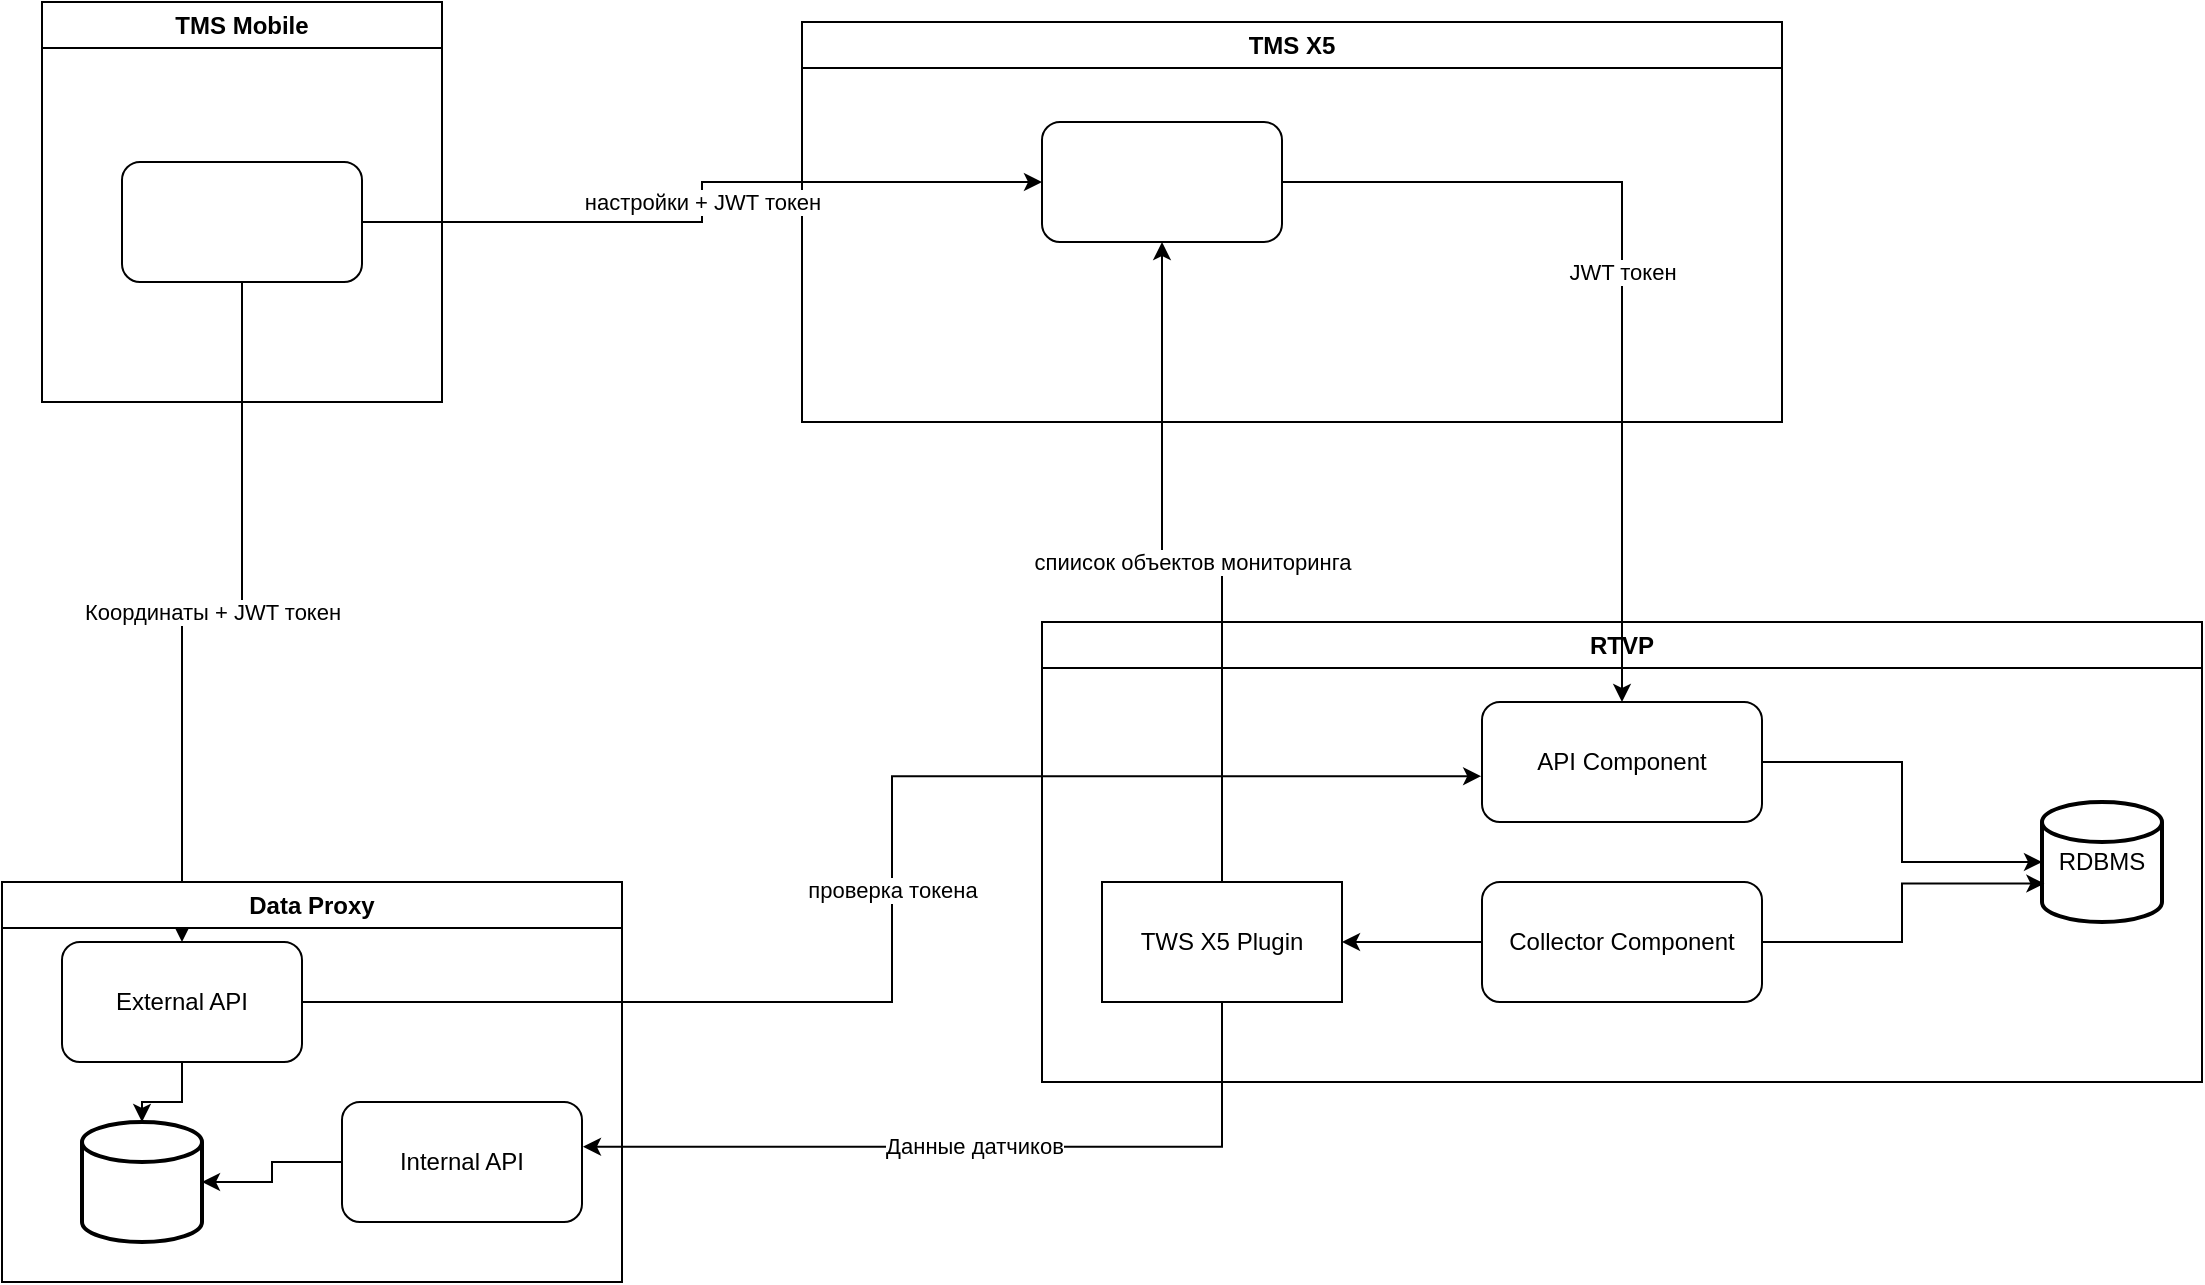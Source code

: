 <mxfile version="21.3.2" type="github" pages="2">
  <diagram name="желательная" id="74b105a0-9070-1c63-61bc-23e55f88626e">
    <mxGraphModel dx="1643" dy="968" grid="1" gridSize="10" guides="1" tooltips="1" connect="1" arrows="1" fold="1" page="1" pageScale="1.5" pageWidth="1169" pageHeight="826" background="none" math="0" shadow="0">
      <root>
        <mxCell id="0" style=";html=1;" />
        <mxCell id="1" style=";html=1;" parent="0" />
        <mxCell id="pc2m1EUT2kzoiwxsdK9a-4" value="RTVP" style="swimlane;whiteSpace=wrap;html=1;" vertex="1" parent="1">
          <mxGeometry x="630" y="370" width="580" height="230" as="geometry" />
        </mxCell>
        <mxCell id="pc2m1EUT2kzoiwxsdK9a-5" value="TWS X5 Plugin" style="rounded=0;whiteSpace=wrap;html=1;" vertex="1" parent="pc2m1EUT2kzoiwxsdK9a-4">
          <mxGeometry x="30" y="130" width="120" height="60" as="geometry" />
        </mxCell>
        <mxCell id="pc2m1EUT2kzoiwxsdK9a-6" value="RDBMS" style="strokeWidth=2;html=1;shape=mxgraph.flowchart.database;whiteSpace=wrap;" vertex="1" parent="pc2m1EUT2kzoiwxsdK9a-4">
          <mxGeometry x="500" y="90" width="60" height="60" as="geometry" />
        </mxCell>
        <mxCell id="pc2m1EUT2kzoiwxsdK9a-13" style="edgeStyle=orthogonalEdgeStyle;rounded=0;orthogonalLoop=1;jettySize=auto;html=1;entryX=0.02;entryY=0.68;entryDx=0;entryDy=0;entryPerimeter=0;" edge="1" parent="pc2m1EUT2kzoiwxsdK9a-4" source="pc2m1EUT2kzoiwxsdK9a-10" target="pc2m1EUT2kzoiwxsdK9a-6">
          <mxGeometry relative="1" as="geometry" />
        </mxCell>
        <mxCell id="pc2m1EUT2kzoiwxsdK9a-20" style="edgeStyle=orthogonalEdgeStyle;rounded=0;orthogonalLoop=1;jettySize=auto;html=1;" edge="1" parent="pc2m1EUT2kzoiwxsdK9a-4" source="pc2m1EUT2kzoiwxsdK9a-10" target="pc2m1EUT2kzoiwxsdK9a-5">
          <mxGeometry relative="1" as="geometry" />
        </mxCell>
        <mxCell id="pc2m1EUT2kzoiwxsdK9a-10" value="Collector Component" style="rounded=1;whiteSpace=wrap;html=1;" vertex="1" parent="pc2m1EUT2kzoiwxsdK9a-4">
          <mxGeometry x="220" y="130" width="140" height="60" as="geometry" />
        </mxCell>
        <mxCell id="pc2m1EUT2kzoiwxsdK9a-12" style="edgeStyle=orthogonalEdgeStyle;rounded=0;orthogonalLoop=1;jettySize=auto;html=1;entryX=0;entryY=0.5;entryDx=0;entryDy=0;entryPerimeter=0;" edge="1" parent="pc2m1EUT2kzoiwxsdK9a-4" source="pc2m1EUT2kzoiwxsdK9a-9" target="pc2m1EUT2kzoiwxsdK9a-6">
          <mxGeometry relative="1" as="geometry" />
        </mxCell>
        <mxCell id="pc2m1EUT2kzoiwxsdK9a-9" value="API Component" style="rounded=1;whiteSpace=wrap;html=1;" vertex="1" parent="pc2m1EUT2kzoiwxsdK9a-4">
          <mxGeometry x="220" y="40" width="140" height="60" as="geometry" />
        </mxCell>
        <mxCell id="pc2m1EUT2kzoiwxsdK9a-8" value="TMS X5" style="swimlane;whiteSpace=wrap;html=1;" vertex="1" parent="1">
          <mxGeometry x="510" y="70" width="490" height="200" as="geometry" />
        </mxCell>
        <mxCell id="pc2m1EUT2kzoiwxsdK9a-34" value="" style="rounded=1;whiteSpace=wrap;html=1;" vertex="1" parent="pc2m1EUT2kzoiwxsdK9a-8">
          <mxGeometry x="120" y="50" width="120" height="60" as="geometry" />
        </mxCell>
        <mxCell id="pc2m1EUT2kzoiwxsdK9a-27" value="Координаты + JWT токен" style="edgeStyle=orthogonalEdgeStyle;rounded=0;orthogonalLoop=1;jettySize=auto;html=1;" edge="1" parent="1" source="pc2m1EUT2kzoiwxsdK9a-33" target="pc2m1EUT2kzoiwxsdK9a-26">
          <mxGeometry relative="1" as="geometry" />
        </mxCell>
        <mxCell id="pc2m1EUT2kzoiwxsdK9a-15" value="TMS Mobile" style="swimlane;whiteSpace=wrap;html=1;" vertex="1" parent="1">
          <mxGeometry x="130" y="60" width="200" height="200" as="geometry" />
        </mxCell>
        <mxCell id="pc2m1EUT2kzoiwxsdK9a-33" value="" style="rounded=1;whiteSpace=wrap;html=1;" vertex="1" parent="pc2m1EUT2kzoiwxsdK9a-15">
          <mxGeometry x="40" y="80" width="120" height="60" as="geometry" />
        </mxCell>
        <mxCell id="pc2m1EUT2kzoiwxsdK9a-16" value="Data Proxy" style="swimlane;whiteSpace=wrap;html=1;" vertex="1" parent="1">
          <mxGeometry x="110" y="500" width="310" height="200" as="geometry" />
        </mxCell>
        <mxCell id="pc2m1EUT2kzoiwxsdK9a-32" style="edgeStyle=orthogonalEdgeStyle;rounded=0;orthogonalLoop=1;jettySize=auto;html=1;entryX=1;entryY=0.5;entryDx=0;entryDy=0;entryPerimeter=0;" edge="1" parent="pc2m1EUT2kzoiwxsdK9a-16" source="pc2m1EUT2kzoiwxsdK9a-24" target="pc2m1EUT2kzoiwxsdK9a-30">
          <mxGeometry relative="1" as="geometry" />
        </mxCell>
        <mxCell id="pc2m1EUT2kzoiwxsdK9a-24" value="Internal API" style="rounded=1;whiteSpace=wrap;html=1;" vertex="1" parent="pc2m1EUT2kzoiwxsdK9a-16">
          <mxGeometry x="170" y="110" width="120" height="60" as="geometry" />
        </mxCell>
        <mxCell id="pc2m1EUT2kzoiwxsdK9a-31" style="edgeStyle=orthogonalEdgeStyle;rounded=0;orthogonalLoop=1;jettySize=auto;html=1;" edge="1" parent="pc2m1EUT2kzoiwxsdK9a-16" source="pc2m1EUT2kzoiwxsdK9a-26" target="pc2m1EUT2kzoiwxsdK9a-30">
          <mxGeometry relative="1" as="geometry" />
        </mxCell>
        <mxCell id="pc2m1EUT2kzoiwxsdK9a-26" value="External API" style="rounded=1;whiteSpace=wrap;html=1;" vertex="1" parent="pc2m1EUT2kzoiwxsdK9a-16">
          <mxGeometry x="30" y="30" width="120" height="60" as="geometry" />
        </mxCell>
        <mxCell id="pc2m1EUT2kzoiwxsdK9a-30" value="" style="strokeWidth=2;html=1;shape=mxgraph.flowchart.database;whiteSpace=wrap;" vertex="1" parent="pc2m1EUT2kzoiwxsdK9a-16">
          <mxGeometry x="40" y="120" width="60" height="60" as="geometry" />
        </mxCell>
        <mxCell id="pc2m1EUT2kzoiwxsdK9a-23" value="Данные датчиков" style="edgeStyle=orthogonalEdgeStyle;rounded=0;orthogonalLoop=1;jettySize=auto;html=1;entryX=1.004;entryY=0.373;entryDx=0;entryDy=0;entryPerimeter=0;exitX=0.5;exitY=1;exitDx=0;exitDy=0;" edge="1" parent="1" source="pc2m1EUT2kzoiwxsdK9a-5" target="pc2m1EUT2kzoiwxsdK9a-24">
          <mxGeometry relative="1" as="geometry" />
        </mxCell>
        <mxCell id="pc2m1EUT2kzoiwxsdK9a-29" value="проверка токена" style="edgeStyle=orthogonalEdgeStyle;rounded=0;orthogonalLoop=1;jettySize=auto;html=1;entryX=-0.003;entryY=0.618;entryDx=0;entryDy=0;entryPerimeter=0;" edge="1" parent="1" source="pc2m1EUT2kzoiwxsdK9a-26" target="pc2m1EUT2kzoiwxsdK9a-9">
          <mxGeometry relative="1" as="geometry" />
        </mxCell>
        <mxCell id="pc2m1EUT2kzoiwxsdK9a-36" value="JWT токен" style="edgeStyle=orthogonalEdgeStyle;rounded=0;orthogonalLoop=1;jettySize=auto;html=1;" edge="1" parent="1" source="pc2m1EUT2kzoiwxsdK9a-34" target="pc2m1EUT2kzoiwxsdK9a-9">
          <mxGeometry relative="1" as="geometry" />
        </mxCell>
        <mxCell id="pc2m1EUT2kzoiwxsdK9a-37" value="настройки + JWT токен" style="edgeStyle=orthogonalEdgeStyle;rounded=0;orthogonalLoop=1;jettySize=auto;html=1;" edge="1" parent="1" source="pc2m1EUT2kzoiwxsdK9a-33" target="pc2m1EUT2kzoiwxsdK9a-34">
          <mxGeometry relative="1" as="geometry" />
        </mxCell>
        <mxCell id="pc2m1EUT2kzoiwxsdK9a-38" value="спиисок объектов мониторинга" style="edgeStyle=orthogonalEdgeStyle;rounded=0;orthogonalLoop=1;jettySize=auto;html=1;entryX=0.5;entryY=1;entryDx=0;entryDy=0;" edge="1" parent="1" source="pc2m1EUT2kzoiwxsdK9a-5" target="pc2m1EUT2kzoiwxsdK9a-34">
          <mxGeometry relative="1" as="geometry" />
        </mxCell>
      </root>
    </mxGraphModel>
  </diagram>
  <diagram id="f_a8Fa5P6km4YSJOjpAg" name="предлагаемая">
    <mxGraphModel dx="1314" dy="774" grid="1" gridSize="10" guides="1" tooltips="1" connect="1" arrows="1" fold="1" page="1" pageScale="1" pageWidth="1169" pageHeight="827" math="0" shadow="0">
      <root>
        <mxCell id="0" />
        <mxCell id="1" parent="0" />
        <mxCell id="u2g-V_Y5iYY35ipoLynW-1" value="RTVP" style="swimlane;whiteSpace=wrap;html=1;" vertex="1" parent="1">
          <mxGeometry x="770" y="550" width="580" height="230" as="geometry" />
        </mxCell>
        <mxCell id="u2g-V_Y5iYY35ipoLynW-3" value="RDBMS" style="strokeWidth=2;html=1;shape=mxgraph.flowchart.database;whiteSpace=wrap;" vertex="1" parent="u2g-V_Y5iYY35ipoLynW-1">
          <mxGeometry x="500" y="90" width="60" height="60" as="geometry" />
        </mxCell>
        <mxCell id="u2g-V_Y5iYY35ipoLynW-7" style="edgeStyle=orthogonalEdgeStyle;rounded=0;orthogonalLoop=1;jettySize=auto;html=1;entryX=0;entryY=0.5;entryDx=0;entryDy=0;entryPerimeter=0;" edge="1" parent="u2g-V_Y5iYY35ipoLynW-1" source="u2g-V_Y5iYY35ipoLynW-8" target="u2g-V_Y5iYY35ipoLynW-3">
          <mxGeometry relative="1" as="geometry" />
        </mxCell>
        <mxCell id="u2g-V_Y5iYY35ipoLynW-8" value="API Component" style="rounded=1;whiteSpace=wrap;html=1;" vertex="1" parent="u2g-V_Y5iYY35ipoLynW-1">
          <mxGeometry x="220" y="40" width="140" height="60" as="geometry" />
        </mxCell>
        <mxCell id="u2g-V_Y5iYY35ipoLynW-9" value="TMS X5" style="swimlane;whiteSpace=wrap;html=1;" vertex="1" parent="1">
          <mxGeometry x="650" y="250" width="490" height="200" as="geometry" />
        </mxCell>
        <mxCell id="u2g-V_Y5iYY35ipoLynW-10" value="" style="rounded=1;whiteSpace=wrap;html=1;" vertex="1" parent="u2g-V_Y5iYY35ipoLynW-9">
          <mxGeometry x="120" y="50" width="120" height="60" as="geometry" />
        </mxCell>
        <mxCell id="u2g-V_Y5iYY35ipoLynW-11" value="Координаты + JWT токен" style="edgeStyle=orthogonalEdgeStyle;rounded=0;orthogonalLoop=1;jettySize=auto;html=1;" edge="1" source="u2g-V_Y5iYY35ipoLynW-13" target="u2g-V_Y5iYY35ipoLynW-18" parent="1">
          <mxGeometry relative="1" as="geometry" />
        </mxCell>
        <mxCell id="u2g-V_Y5iYY35ipoLynW-12" value="TMS Mobile" style="swimlane;whiteSpace=wrap;html=1;" vertex="1" parent="1">
          <mxGeometry x="270" y="240" width="200" height="200" as="geometry" />
        </mxCell>
        <mxCell id="u2g-V_Y5iYY35ipoLynW-13" value="" style="rounded=1;whiteSpace=wrap;html=1;" vertex="1" parent="u2g-V_Y5iYY35ipoLynW-12">
          <mxGeometry x="40" y="80" width="120" height="60" as="geometry" />
        </mxCell>
        <mxCell id="u2g-V_Y5iYY35ipoLynW-14" value="Data Proxy" style="swimlane;whiteSpace=wrap;html=1;" vertex="1" parent="1">
          <mxGeometry x="250" y="680" width="310" height="200" as="geometry" />
        </mxCell>
        <mxCell id="u2g-V_Y5iYY35ipoLynW-18" value="External API" style="rounded=1;whiteSpace=wrap;html=1;" vertex="1" parent="u2g-V_Y5iYY35ipoLynW-14">
          <mxGeometry x="30" y="30" width="120" height="60" as="geometry" />
        </mxCell>
        <mxCell id="u2g-V_Y5iYY35ipoLynW-21" value="проверка токена" style="edgeStyle=orthogonalEdgeStyle;rounded=0;orthogonalLoop=1;jettySize=auto;html=1;entryX=-0.003;entryY=0.618;entryDx=0;entryDy=0;entryPerimeter=0;" edge="1" source="u2g-V_Y5iYY35ipoLynW-18" target="u2g-V_Y5iYY35ipoLynW-8" parent="1">
          <mxGeometry relative="1" as="geometry" />
        </mxCell>
        <mxCell id="u2g-V_Y5iYY35ipoLynW-22" value="JWT токен" style="edgeStyle=orthogonalEdgeStyle;rounded=0;orthogonalLoop=1;jettySize=auto;html=1;" edge="1" source="u2g-V_Y5iYY35ipoLynW-10" target="u2g-V_Y5iYY35ipoLynW-8" parent="1">
          <mxGeometry relative="1" as="geometry" />
        </mxCell>
        <mxCell id="u2g-V_Y5iYY35ipoLynW-23" value="настройки + JWT токен" style="edgeStyle=orthogonalEdgeStyle;rounded=0;orthogonalLoop=1;jettySize=auto;html=1;" edge="1" source="u2g-V_Y5iYY35ipoLynW-13" target="u2g-V_Y5iYY35ipoLynW-10" parent="1">
          <mxGeometry relative="1" as="geometry" />
        </mxCell>
        <mxCell id="u2g-V_Y5iYY35ipoLynW-25" value="данные датчиков" style="edgeStyle=orthogonalEdgeStyle;rounded=0;orthogonalLoop=1;jettySize=auto;html=1;entryX=0.633;entryY=1.033;entryDx=0;entryDy=0;entryPerimeter=0;" edge="1" parent="1" source="u2g-V_Y5iYY35ipoLynW-18" target="u2g-V_Y5iYY35ipoLynW-3">
          <mxGeometry relative="1" as="geometry">
            <Array as="points">
              <mxPoint x="340" y="840" />
              <mxPoint x="1308" y="840" />
            </Array>
          </mxGeometry>
        </mxCell>
        <mxCell id="u2g-V_Y5iYY35ipoLynW-26" value="создать/удалить объект мониторинга" style="edgeStyle=orthogonalEdgeStyle;rounded=0;orthogonalLoop=1;jettySize=auto;html=1;entryX=0.25;entryY=0;entryDx=0;entryDy=0;" edge="1" parent="1" source="u2g-V_Y5iYY35ipoLynW-10" target="u2g-V_Y5iYY35ipoLynW-8">
          <mxGeometry relative="1" as="geometry">
            <mxPoint x="840" y="410" as="targetPoint" />
            <Array as="points">
              <mxPoint x="830" y="400" />
              <mxPoint x="1025" y="400" />
            </Array>
          </mxGeometry>
        </mxCell>
      </root>
    </mxGraphModel>
  </diagram>
</mxfile>
